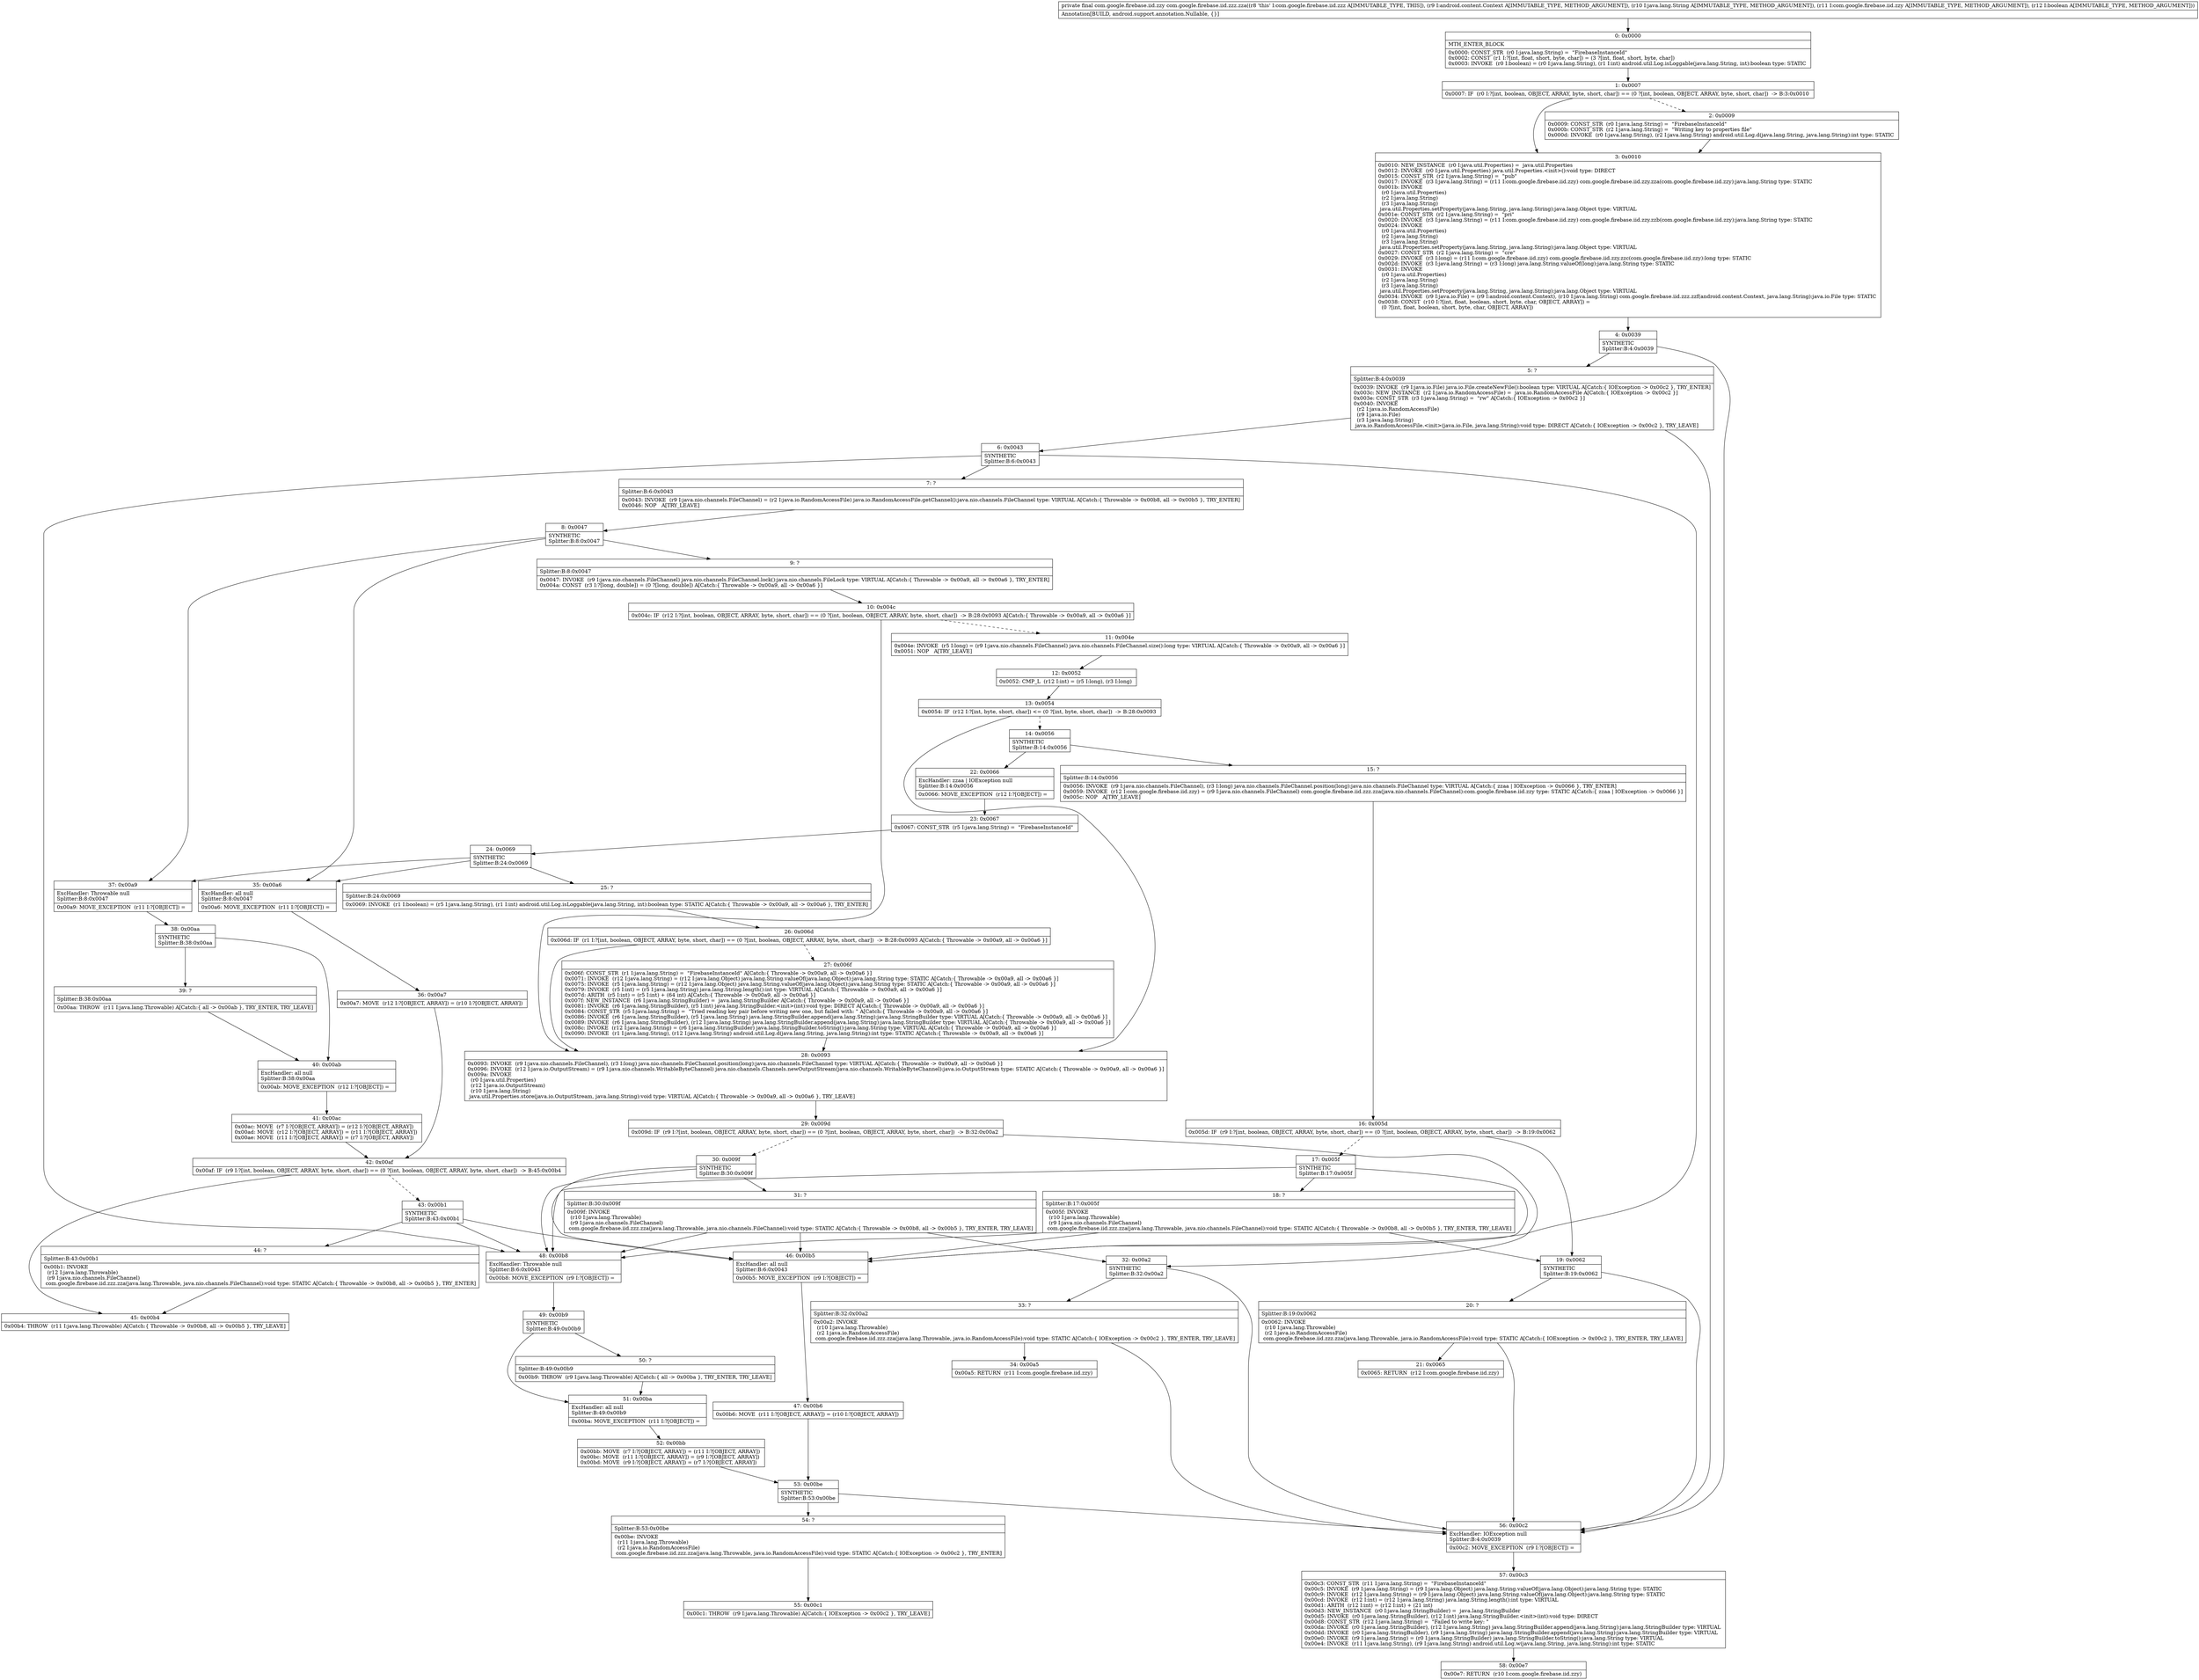 digraph "CFG forcom.google.firebase.iid.zzz.zza(Landroid\/content\/Context;Ljava\/lang\/String;Lcom\/google\/firebase\/iid\/zzy;Z)Lcom\/google\/firebase\/iid\/zzy;" {
Node_0 [shape=record,label="{0\:\ 0x0000|MTH_ENTER_BLOCK\l|0x0000: CONST_STR  (r0 I:java.lang.String) =  \"FirebaseInstanceId\" \l0x0002: CONST  (r1 I:?[int, float, short, byte, char]) = (3 ?[int, float, short, byte, char]) \l0x0003: INVOKE  (r0 I:boolean) = (r0 I:java.lang.String), (r1 I:int) android.util.Log.isLoggable(java.lang.String, int):boolean type: STATIC \l}"];
Node_1 [shape=record,label="{1\:\ 0x0007|0x0007: IF  (r0 I:?[int, boolean, OBJECT, ARRAY, byte, short, char]) == (0 ?[int, boolean, OBJECT, ARRAY, byte, short, char])  \-\> B:3:0x0010 \l}"];
Node_2 [shape=record,label="{2\:\ 0x0009|0x0009: CONST_STR  (r0 I:java.lang.String) =  \"FirebaseInstanceId\" \l0x000b: CONST_STR  (r2 I:java.lang.String) =  \"Writing key to properties file\" \l0x000d: INVOKE  (r0 I:java.lang.String), (r2 I:java.lang.String) android.util.Log.d(java.lang.String, java.lang.String):int type: STATIC \l}"];
Node_3 [shape=record,label="{3\:\ 0x0010|0x0010: NEW_INSTANCE  (r0 I:java.util.Properties) =  java.util.Properties \l0x0012: INVOKE  (r0 I:java.util.Properties) java.util.Properties.\<init\>():void type: DIRECT \l0x0015: CONST_STR  (r2 I:java.lang.String) =  \"pub\" \l0x0017: INVOKE  (r3 I:java.lang.String) = (r11 I:com.google.firebase.iid.zzy) com.google.firebase.iid.zzy.zza(com.google.firebase.iid.zzy):java.lang.String type: STATIC \l0x001b: INVOKE  \l  (r0 I:java.util.Properties)\l  (r2 I:java.lang.String)\l  (r3 I:java.lang.String)\l java.util.Properties.setProperty(java.lang.String, java.lang.String):java.lang.Object type: VIRTUAL \l0x001e: CONST_STR  (r2 I:java.lang.String) =  \"pri\" \l0x0020: INVOKE  (r3 I:java.lang.String) = (r11 I:com.google.firebase.iid.zzy) com.google.firebase.iid.zzy.zzb(com.google.firebase.iid.zzy):java.lang.String type: STATIC \l0x0024: INVOKE  \l  (r0 I:java.util.Properties)\l  (r2 I:java.lang.String)\l  (r3 I:java.lang.String)\l java.util.Properties.setProperty(java.lang.String, java.lang.String):java.lang.Object type: VIRTUAL \l0x0027: CONST_STR  (r2 I:java.lang.String) =  \"cre\" \l0x0029: INVOKE  (r3 I:long) = (r11 I:com.google.firebase.iid.zzy) com.google.firebase.iid.zzy.zzc(com.google.firebase.iid.zzy):long type: STATIC \l0x002d: INVOKE  (r3 I:java.lang.String) = (r3 I:long) java.lang.String.valueOf(long):java.lang.String type: STATIC \l0x0031: INVOKE  \l  (r0 I:java.util.Properties)\l  (r2 I:java.lang.String)\l  (r3 I:java.lang.String)\l java.util.Properties.setProperty(java.lang.String, java.lang.String):java.lang.Object type: VIRTUAL \l0x0034: INVOKE  (r9 I:java.io.File) = (r9 I:android.content.Context), (r10 I:java.lang.String) com.google.firebase.iid.zzz.zzf(android.content.Context, java.lang.String):java.io.File type: STATIC \l0x0038: CONST  (r10 I:?[int, float, boolean, short, byte, char, OBJECT, ARRAY]) = \l  (0 ?[int, float, boolean, short, byte, char, OBJECT, ARRAY])\l \l}"];
Node_4 [shape=record,label="{4\:\ 0x0039|SYNTHETIC\lSplitter:B:4:0x0039\l}"];
Node_5 [shape=record,label="{5\:\ ?|Splitter:B:4:0x0039\l|0x0039: INVOKE  (r9 I:java.io.File) java.io.File.createNewFile():boolean type: VIRTUAL A[Catch:\{ IOException \-\> 0x00c2 \}, TRY_ENTER]\l0x003c: NEW_INSTANCE  (r2 I:java.io.RandomAccessFile) =  java.io.RandomAccessFile A[Catch:\{ IOException \-\> 0x00c2 \}]\l0x003e: CONST_STR  (r3 I:java.lang.String) =  \"rw\" A[Catch:\{ IOException \-\> 0x00c2 \}]\l0x0040: INVOKE  \l  (r2 I:java.io.RandomAccessFile)\l  (r9 I:java.io.File)\l  (r3 I:java.lang.String)\l java.io.RandomAccessFile.\<init\>(java.io.File, java.lang.String):void type: DIRECT A[Catch:\{ IOException \-\> 0x00c2 \}, TRY_LEAVE]\l}"];
Node_6 [shape=record,label="{6\:\ 0x0043|SYNTHETIC\lSplitter:B:6:0x0043\l}"];
Node_7 [shape=record,label="{7\:\ ?|Splitter:B:6:0x0043\l|0x0043: INVOKE  (r9 I:java.nio.channels.FileChannel) = (r2 I:java.io.RandomAccessFile) java.io.RandomAccessFile.getChannel():java.nio.channels.FileChannel type: VIRTUAL A[Catch:\{ Throwable \-\> 0x00b8, all \-\> 0x00b5 \}, TRY_ENTER]\l0x0046: NOP   A[TRY_LEAVE]\l}"];
Node_8 [shape=record,label="{8\:\ 0x0047|SYNTHETIC\lSplitter:B:8:0x0047\l}"];
Node_9 [shape=record,label="{9\:\ ?|Splitter:B:8:0x0047\l|0x0047: INVOKE  (r9 I:java.nio.channels.FileChannel) java.nio.channels.FileChannel.lock():java.nio.channels.FileLock type: VIRTUAL A[Catch:\{ Throwable \-\> 0x00a9, all \-\> 0x00a6 \}, TRY_ENTER]\l0x004a: CONST  (r3 I:?[long, double]) = (0 ?[long, double]) A[Catch:\{ Throwable \-\> 0x00a9, all \-\> 0x00a6 \}]\l}"];
Node_10 [shape=record,label="{10\:\ 0x004c|0x004c: IF  (r12 I:?[int, boolean, OBJECT, ARRAY, byte, short, char]) == (0 ?[int, boolean, OBJECT, ARRAY, byte, short, char])  \-\> B:28:0x0093 A[Catch:\{ Throwable \-\> 0x00a9, all \-\> 0x00a6 \}]\l}"];
Node_11 [shape=record,label="{11\:\ 0x004e|0x004e: INVOKE  (r5 I:long) = (r9 I:java.nio.channels.FileChannel) java.nio.channels.FileChannel.size():long type: VIRTUAL A[Catch:\{ Throwable \-\> 0x00a9, all \-\> 0x00a6 \}]\l0x0051: NOP   A[TRY_LEAVE]\l}"];
Node_12 [shape=record,label="{12\:\ 0x0052|0x0052: CMP_L  (r12 I:int) = (r5 I:long), (r3 I:long) \l}"];
Node_13 [shape=record,label="{13\:\ 0x0054|0x0054: IF  (r12 I:?[int, byte, short, char]) \<= (0 ?[int, byte, short, char])  \-\> B:28:0x0093 \l}"];
Node_14 [shape=record,label="{14\:\ 0x0056|SYNTHETIC\lSplitter:B:14:0x0056\l}"];
Node_15 [shape=record,label="{15\:\ ?|Splitter:B:14:0x0056\l|0x0056: INVOKE  (r9 I:java.nio.channels.FileChannel), (r3 I:long) java.nio.channels.FileChannel.position(long):java.nio.channels.FileChannel type: VIRTUAL A[Catch:\{ zzaa \| IOException \-\> 0x0066 \}, TRY_ENTER]\l0x0059: INVOKE  (r12 I:com.google.firebase.iid.zzy) = (r9 I:java.nio.channels.FileChannel) com.google.firebase.iid.zzz.zza(java.nio.channels.FileChannel):com.google.firebase.iid.zzy type: STATIC A[Catch:\{ zzaa \| IOException \-\> 0x0066 \}]\l0x005c: NOP   A[TRY_LEAVE]\l}"];
Node_16 [shape=record,label="{16\:\ 0x005d|0x005d: IF  (r9 I:?[int, boolean, OBJECT, ARRAY, byte, short, char]) == (0 ?[int, boolean, OBJECT, ARRAY, byte, short, char])  \-\> B:19:0x0062 \l}"];
Node_17 [shape=record,label="{17\:\ 0x005f|SYNTHETIC\lSplitter:B:17:0x005f\l}"];
Node_18 [shape=record,label="{18\:\ ?|Splitter:B:17:0x005f\l|0x005f: INVOKE  \l  (r10 I:java.lang.Throwable)\l  (r9 I:java.nio.channels.FileChannel)\l com.google.firebase.iid.zzz.zza(java.lang.Throwable, java.nio.channels.FileChannel):void type: STATIC A[Catch:\{ Throwable \-\> 0x00b8, all \-\> 0x00b5 \}, TRY_ENTER, TRY_LEAVE]\l}"];
Node_19 [shape=record,label="{19\:\ 0x0062|SYNTHETIC\lSplitter:B:19:0x0062\l}"];
Node_20 [shape=record,label="{20\:\ ?|Splitter:B:19:0x0062\l|0x0062: INVOKE  \l  (r10 I:java.lang.Throwable)\l  (r2 I:java.io.RandomAccessFile)\l com.google.firebase.iid.zzz.zza(java.lang.Throwable, java.io.RandomAccessFile):void type: STATIC A[Catch:\{ IOException \-\> 0x00c2 \}, TRY_ENTER, TRY_LEAVE]\l}"];
Node_21 [shape=record,label="{21\:\ 0x0065|0x0065: RETURN  (r12 I:com.google.firebase.iid.zzy) \l}"];
Node_22 [shape=record,label="{22\:\ 0x0066|ExcHandler: zzaa \| IOException null\lSplitter:B:14:0x0056\l|0x0066: MOVE_EXCEPTION  (r12 I:?[OBJECT]) =  \l}"];
Node_23 [shape=record,label="{23\:\ 0x0067|0x0067: CONST_STR  (r5 I:java.lang.String) =  \"FirebaseInstanceId\" \l}"];
Node_24 [shape=record,label="{24\:\ 0x0069|SYNTHETIC\lSplitter:B:24:0x0069\l}"];
Node_25 [shape=record,label="{25\:\ ?|Splitter:B:24:0x0069\l|0x0069: INVOKE  (r1 I:boolean) = (r5 I:java.lang.String), (r1 I:int) android.util.Log.isLoggable(java.lang.String, int):boolean type: STATIC A[Catch:\{ Throwable \-\> 0x00a9, all \-\> 0x00a6 \}, TRY_ENTER]\l}"];
Node_26 [shape=record,label="{26\:\ 0x006d|0x006d: IF  (r1 I:?[int, boolean, OBJECT, ARRAY, byte, short, char]) == (0 ?[int, boolean, OBJECT, ARRAY, byte, short, char])  \-\> B:28:0x0093 A[Catch:\{ Throwable \-\> 0x00a9, all \-\> 0x00a6 \}]\l}"];
Node_27 [shape=record,label="{27\:\ 0x006f|0x006f: CONST_STR  (r1 I:java.lang.String) =  \"FirebaseInstanceId\" A[Catch:\{ Throwable \-\> 0x00a9, all \-\> 0x00a6 \}]\l0x0071: INVOKE  (r12 I:java.lang.String) = (r12 I:java.lang.Object) java.lang.String.valueOf(java.lang.Object):java.lang.String type: STATIC A[Catch:\{ Throwable \-\> 0x00a9, all \-\> 0x00a6 \}]\l0x0075: INVOKE  (r5 I:java.lang.String) = (r12 I:java.lang.Object) java.lang.String.valueOf(java.lang.Object):java.lang.String type: STATIC A[Catch:\{ Throwable \-\> 0x00a9, all \-\> 0x00a6 \}]\l0x0079: INVOKE  (r5 I:int) = (r5 I:java.lang.String) java.lang.String.length():int type: VIRTUAL A[Catch:\{ Throwable \-\> 0x00a9, all \-\> 0x00a6 \}]\l0x007d: ARITH  (r5 I:int) = (r5 I:int) + (64 int) A[Catch:\{ Throwable \-\> 0x00a9, all \-\> 0x00a6 \}]\l0x007f: NEW_INSTANCE  (r6 I:java.lang.StringBuilder) =  java.lang.StringBuilder A[Catch:\{ Throwable \-\> 0x00a9, all \-\> 0x00a6 \}]\l0x0081: INVOKE  (r6 I:java.lang.StringBuilder), (r5 I:int) java.lang.StringBuilder.\<init\>(int):void type: DIRECT A[Catch:\{ Throwable \-\> 0x00a9, all \-\> 0x00a6 \}]\l0x0084: CONST_STR  (r5 I:java.lang.String) =  \"Tried reading key pair before writing new one, but failed with: \" A[Catch:\{ Throwable \-\> 0x00a9, all \-\> 0x00a6 \}]\l0x0086: INVOKE  (r6 I:java.lang.StringBuilder), (r5 I:java.lang.String) java.lang.StringBuilder.append(java.lang.String):java.lang.StringBuilder type: VIRTUAL A[Catch:\{ Throwable \-\> 0x00a9, all \-\> 0x00a6 \}]\l0x0089: INVOKE  (r6 I:java.lang.StringBuilder), (r12 I:java.lang.String) java.lang.StringBuilder.append(java.lang.String):java.lang.StringBuilder type: VIRTUAL A[Catch:\{ Throwable \-\> 0x00a9, all \-\> 0x00a6 \}]\l0x008c: INVOKE  (r12 I:java.lang.String) = (r6 I:java.lang.StringBuilder) java.lang.StringBuilder.toString():java.lang.String type: VIRTUAL A[Catch:\{ Throwable \-\> 0x00a9, all \-\> 0x00a6 \}]\l0x0090: INVOKE  (r1 I:java.lang.String), (r12 I:java.lang.String) android.util.Log.d(java.lang.String, java.lang.String):int type: STATIC A[Catch:\{ Throwable \-\> 0x00a9, all \-\> 0x00a6 \}]\l}"];
Node_28 [shape=record,label="{28\:\ 0x0093|0x0093: INVOKE  (r9 I:java.nio.channels.FileChannel), (r3 I:long) java.nio.channels.FileChannel.position(long):java.nio.channels.FileChannel type: VIRTUAL A[Catch:\{ Throwable \-\> 0x00a9, all \-\> 0x00a6 \}]\l0x0096: INVOKE  (r12 I:java.io.OutputStream) = (r9 I:java.nio.channels.WritableByteChannel) java.nio.channels.Channels.newOutputStream(java.nio.channels.WritableByteChannel):java.io.OutputStream type: STATIC A[Catch:\{ Throwable \-\> 0x00a9, all \-\> 0x00a6 \}]\l0x009a: INVOKE  \l  (r0 I:java.util.Properties)\l  (r12 I:java.io.OutputStream)\l  (r10 I:java.lang.String)\l java.util.Properties.store(java.io.OutputStream, java.lang.String):void type: VIRTUAL A[Catch:\{ Throwable \-\> 0x00a9, all \-\> 0x00a6 \}, TRY_LEAVE]\l}"];
Node_29 [shape=record,label="{29\:\ 0x009d|0x009d: IF  (r9 I:?[int, boolean, OBJECT, ARRAY, byte, short, char]) == (0 ?[int, boolean, OBJECT, ARRAY, byte, short, char])  \-\> B:32:0x00a2 \l}"];
Node_30 [shape=record,label="{30\:\ 0x009f|SYNTHETIC\lSplitter:B:30:0x009f\l}"];
Node_31 [shape=record,label="{31\:\ ?|Splitter:B:30:0x009f\l|0x009f: INVOKE  \l  (r10 I:java.lang.Throwable)\l  (r9 I:java.nio.channels.FileChannel)\l com.google.firebase.iid.zzz.zza(java.lang.Throwable, java.nio.channels.FileChannel):void type: STATIC A[Catch:\{ Throwable \-\> 0x00b8, all \-\> 0x00b5 \}, TRY_ENTER, TRY_LEAVE]\l}"];
Node_32 [shape=record,label="{32\:\ 0x00a2|SYNTHETIC\lSplitter:B:32:0x00a2\l}"];
Node_33 [shape=record,label="{33\:\ ?|Splitter:B:32:0x00a2\l|0x00a2: INVOKE  \l  (r10 I:java.lang.Throwable)\l  (r2 I:java.io.RandomAccessFile)\l com.google.firebase.iid.zzz.zza(java.lang.Throwable, java.io.RandomAccessFile):void type: STATIC A[Catch:\{ IOException \-\> 0x00c2 \}, TRY_ENTER, TRY_LEAVE]\l}"];
Node_34 [shape=record,label="{34\:\ 0x00a5|0x00a5: RETURN  (r11 I:com.google.firebase.iid.zzy) \l}"];
Node_35 [shape=record,label="{35\:\ 0x00a6|ExcHandler: all null\lSplitter:B:8:0x0047\l|0x00a6: MOVE_EXCEPTION  (r11 I:?[OBJECT]) =  \l}"];
Node_36 [shape=record,label="{36\:\ 0x00a7|0x00a7: MOVE  (r12 I:?[OBJECT, ARRAY]) = (r10 I:?[OBJECT, ARRAY]) \l}"];
Node_37 [shape=record,label="{37\:\ 0x00a9|ExcHandler: Throwable null\lSplitter:B:8:0x0047\l|0x00a9: MOVE_EXCEPTION  (r11 I:?[OBJECT]) =  \l}"];
Node_38 [shape=record,label="{38\:\ 0x00aa|SYNTHETIC\lSplitter:B:38:0x00aa\l}"];
Node_39 [shape=record,label="{39\:\ ?|Splitter:B:38:0x00aa\l|0x00aa: THROW  (r11 I:java.lang.Throwable) A[Catch:\{ all \-\> 0x00ab \}, TRY_ENTER, TRY_LEAVE]\l}"];
Node_40 [shape=record,label="{40\:\ 0x00ab|ExcHandler: all null\lSplitter:B:38:0x00aa\l|0x00ab: MOVE_EXCEPTION  (r12 I:?[OBJECT]) =  \l}"];
Node_41 [shape=record,label="{41\:\ 0x00ac|0x00ac: MOVE  (r7 I:?[OBJECT, ARRAY]) = (r12 I:?[OBJECT, ARRAY]) \l0x00ad: MOVE  (r12 I:?[OBJECT, ARRAY]) = (r11 I:?[OBJECT, ARRAY]) \l0x00ae: MOVE  (r11 I:?[OBJECT, ARRAY]) = (r7 I:?[OBJECT, ARRAY]) \l}"];
Node_42 [shape=record,label="{42\:\ 0x00af|0x00af: IF  (r9 I:?[int, boolean, OBJECT, ARRAY, byte, short, char]) == (0 ?[int, boolean, OBJECT, ARRAY, byte, short, char])  \-\> B:45:0x00b4 \l}"];
Node_43 [shape=record,label="{43\:\ 0x00b1|SYNTHETIC\lSplitter:B:43:0x00b1\l}"];
Node_44 [shape=record,label="{44\:\ ?|Splitter:B:43:0x00b1\l|0x00b1: INVOKE  \l  (r12 I:java.lang.Throwable)\l  (r9 I:java.nio.channels.FileChannel)\l com.google.firebase.iid.zzz.zza(java.lang.Throwable, java.nio.channels.FileChannel):void type: STATIC A[Catch:\{ Throwable \-\> 0x00b8, all \-\> 0x00b5 \}, TRY_ENTER]\l}"];
Node_45 [shape=record,label="{45\:\ 0x00b4|0x00b4: THROW  (r11 I:java.lang.Throwable) A[Catch:\{ Throwable \-\> 0x00b8, all \-\> 0x00b5 \}, TRY_LEAVE]\l}"];
Node_46 [shape=record,label="{46\:\ 0x00b5|ExcHandler: all null\lSplitter:B:6:0x0043\l|0x00b5: MOVE_EXCEPTION  (r9 I:?[OBJECT]) =  \l}"];
Node_47 [shape=record,label="{47\:\ 0x00b6|0x00b6: MOVE  (r11 I:?[OBJECT, ARRAY]) = (r10 I:?[OBJECT, ARRAY]) \l}"];
Node_48 [shape=record,label="{48\:\ 0x00b8|ExcHandler: Throwable null\lSplitter:B:6:0x0043\l|0x00b8: MOVE_EXCEPTION  (r9 I:?[OBJECT]) =  \l}"];
Node_49 [shape=record,label="{49\:\ 0x00b9|SYNTHETIC\lSplitter:B:49:0x00b9\l}"];
Node_50 [shape=record,label="{50\:\ ?|Splitter:B:49:0x00b9\l|0x00b9: THROW  (r9 I:java.lang.Throwable) A[Catch:\{ all \-\> 0x00ba \}, TRY_ENTER, TRY_LEAVE]\l}"];
Node_51 [shape=record,label="{51\:\ 0x00ba|ExcHandler: all null\lSplitter:B:49:0x00b9\l|0x00ba: MOVE_EXCEPTION  (r11 I:?[OBJECT]) =  \l}"];
Node_52 [shape=record,label="{52\:\ 0x00bb|0x00bb: MOVE  (r7 I:?[OBJECT, ARRAY]) = (r11 I:?[OBJECT, ARRAY]) \l0x00bc: MOVE  (r11 I:?[OBJECT, ARRAY]) = (r9 I:?[OBJECT, ARRAY]) \l0x00bd: MOVE  (r9 I:?[OBJECT, ARRAY]) = (r7 I:?[OBJECT, ARRAY]) \l}"];
Node_53 [shape=record,label="{53\:\ 0x00be|SYNTHETIC\lSplitter:B:53:0x00be\l}"];
Node_54 [shape=record,label="{54\:\ ?|Splitter:B:53:0x00be\l|0x00be: INVOKE  \l  (r11 I:java.lang.Throwable)\l  (r2 I:java.io.RandomAccessFile)\l com.google.firebase.iid.zzz.zza(java.lang.Throwable, java.io.RandomAccessFile):void type: STATIC A[Catch:\{ IOException \-\> 0x00c2 \}, TRY_ENTER]\l}"];
Node_55 [shape=record,label="{55\:\ 0x00c1|0x00c1: THROW  (r9 I:java.lang.Throwable) A[Catch:\{ IOException \-\> 0x00c2 \}, TRY_LEAVE]\l}"];
Node_56 [shape=record,label="{56\:\ 0x00c2|ExcHandler: IOException null\lSplitter:B:4:0x0039\l|0x00c2: MOVE_EXCEPTION  (r9 I:?[OBJECT]) =  \l}"];
Node_57 [shape=record,label="{57\:\ 0x00c3|0x00c3: CONST_STR  (r11 I:java.lang.String) =  \"FirebaseInstanceId\" \l0x00c5: INVOKE  (r9 I:java.lang.String) = (r9 I:java.lang.Object) java.lang.String.valueOf(java.lang.Object):java.lang.String type: STATIC \l0x00c9: INVOKE  (r12 I:java.lang.String) = (r9 I:java.lang.Object) java.lang.String.valueOf(java.lang.Object):java.lang.String type: STATIC \l0x00cd: INVOKE  (r12 I:int) = (r12 I:java.lang.String) java.lang.String.length():int type: VIRTUAL \l0x00d1: ARITH  (r12 I:int) = (r12 I:int) + (21 int) \l0x00d3: NEW_INSTANCE  (r0 I:java.lang.StringBuilder) =  java.lang.StringBuilder \l0x00d5: INVOKE  (r0 I:java.lang.StringBuilder), (r12 I:int) java.lang.StringBuilder.\<init\>(int):void type: DIRECT \l0x00d8: CONST_STR  (r12 I:java.lang.String) =  \"Failed to write key: \" \l0x00da: INVOKE  (r0 I:java.lang.StringBuilder), (r12 I:java.lang.String) java.lang.StringBuilder.append(java.lang.String):java.lang.StringBuilder type: VIRTUAL \l0x00dd: INVOKE  (r0 I:java.lang.StringBuilder), (r9 I:java.lang.String) java.lang.StringBuilder.append(java.lang.String):java.lang.StringBuilder type: VIRTUAL \l0x00e0: INVOKE  (r9 I:java.lang.String) = (r0 I:java.lang.StringBuilder) java.lang.StringBuilder.toString():java.lang.String type: VIRTUAL \l0x00e4: INVOKE  (r11 I:java.lang.String), (r9 I:java.lang.String) android.util.Log.w(java.lang.String, java.lang.String):int type: STATIC \l}"];
Node_58 [shape=record,label="{58\:\ 0x00e7|0x00e7: RETURN  (r10 I:com.google.firebase.iid.zzy) \l}"];
MethodNode[shape=record,label="{private final com.google.firebase.iid.zzy com.google.firebase.iid.zzz.zza((r8 'this' I:com.google.firebase.iid.zzz A[IMMUTABLE_TYPE, THIS]), (r9 I:android.content.Context A[IMMUTABLE_TYPE, METHOD_ARGUMENT]), (r10 I:java.lang.String A[IMMUTABLE_TYPE, METHOD_ARGUMENT]), (r11 I:com.google.firebase.iid.zzy A[IMMUTABLE_TYPE, METHOD_ARGUMENT]), (r12 I:boolean A[IMMUTABLE_TYPE, METHOD_ARGUMENT]))  | Annotation[BUILD, android.support.annotation.Nullable, \{\}]\l}"];
MethodNode -> Node_0;
Node_0 -> Node_1;
Node_1 -> Node_2[style=dashed];
Node_1 -> Node_3;
Node_2 -> Node_3;
Node_3 -> Node_4;
Node_4 -> Node_5;
Node_4 -> Node_56;
Node_5 -> Node_6;
Node_5 -> Node_56;
Node_6 -> Node_7;
Node_6 -> Node_48;
Node_6 -> Node_46;
Node_7 -> Node_8;
Node_8 -> Node_9;
Node_8 -> Node_37;
Node_8 -> Node_35;
Node_9 -> Node_10;
Node_10 -> Node_11[style=dashed];
Node_10 -> Node_28;
Node_11 -> Node_12;
Node_12 -> Node_13;
Node_13 -> Node_14[style=dashed];
Node_13 -> Node_28;
Node_14 -> Node_15;
Node_14 -> Node_22;
Node_15 -> Node_16;
Node_16 -> Node_17[style=dashed];
Node_16 -> Node_19;
Node_17 -> Node_18;
Node_17 -> Node_48;
Node_17 -> Node_46;
Node_18 -> Node_19;
Node_18 -> Node_48;
Node_18 -> Node_46;
Node_19 -> Node_20;
Node_19 -> Node_56;
Node_20 -> Node_21;
Node_20 -> Node_56;
Node_22 -> Node_23;
Node_23 -> Node_24;
Node_24 -> Node_25;
Node_24 -> Node_37;
Node_24 -> Node_35;
Node_25 -> Node_26;
Node_26 -> Node_27[style=dashed];
Node_26 -> Node_28;
Node_27 -> Node_28;
Node_28 -> Node_29;
Node_29 -> Node_30[style=dashed];
Node_29 -> Node_32;
Node_30 -> Node_31;
Node_30 -> Node_48;
Node_30 -> Node_46;
Node_31 -> Node_32;
Node_31 -> Node_48;
Node_31 -> Node_46;
Node_32 -> Node_33;
Node_32 -> Node_56;
Node_33 -> Node_34;
Node_33 -> Node_56;
Node_35 -> Node_36;
Node_36 -> Node_42;
Node_37 -> Node_38;
Node_38 -> Node_39;
Node_38 -> Node_40;
Node_39 -> Node_40;
Node_40 -> Node_41;
Node_41 -> Node_42;
Node_42 -> Node_43[style=dashed];
Node_42 -> Node_45;
Node_43 -> Node_44;
Node_43 -> Node_48;
Node_43 -> Node_46;
Node_44 -> Node_45;
Node_46 -> Node_47;
Node_47 -> Node_53;
Node_48 -> Node_49;
Node_49 -> Node_50;
Node_49 -> Node_51;
Node_50 -> Node_51;
Node_51 -> Node_52;
Node_52 -> Node_53;
Node_53 -> Node_54;
Node_53 -> Node_56;
Node_54 -> Node_55;
Node_56 -> Node_57;
Node_57 -> Node_58;
}


